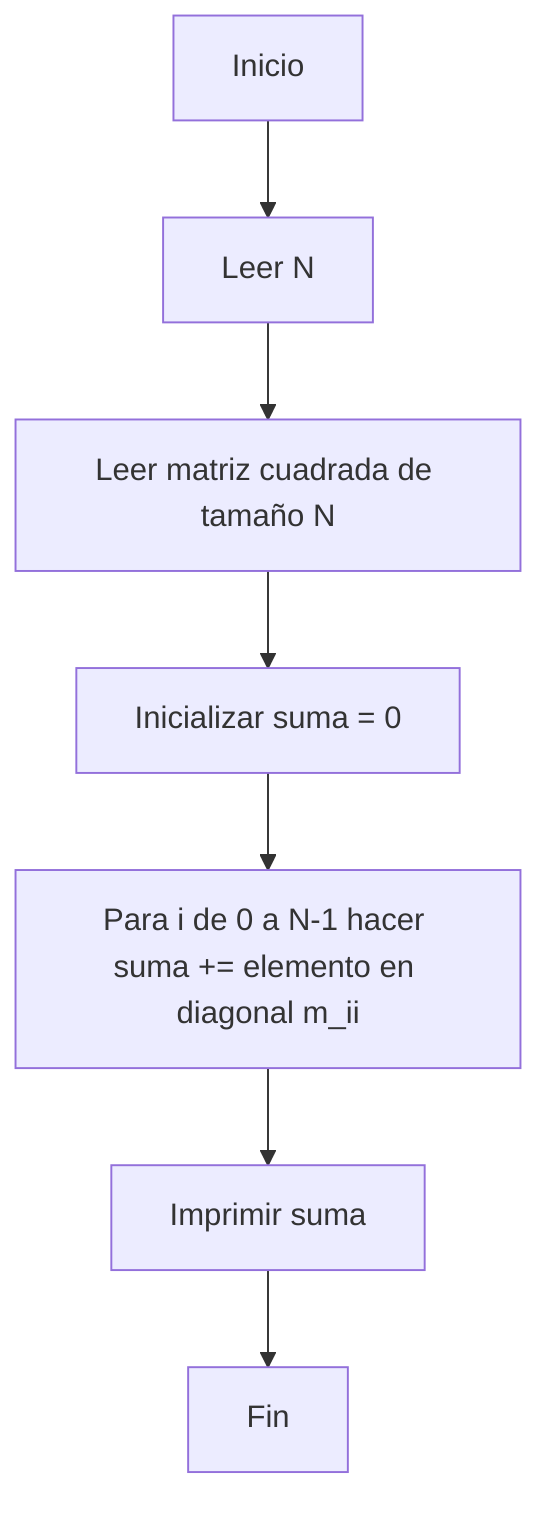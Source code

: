 flowchart TD
  A[Inicio] --> B[Leer N]
  B --> C[Leer matriz cuadrada de tamaño N]
  C --> D[Inicializar suma = 0]
  D --> E[Para i de 0 a N-1 hacer suma += elemento en diagonal m_ii]
  E --> F[Imprimir suma]
  F --> G[Fin]